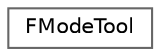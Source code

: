digraph "Graphical Class Hierarchy"
{
 // INTERACTIVE_SVG=YES
 // LATEX_PDF_SIZE
  bgcolor="transparent";
  edge [fontname=Helvetica,fontsize=10,labelfontname=Helvetica,labelfontsize=10];
  node [fontname=Helvetica,fontsize=10,shape=box,height=0.2,width=0.4];
  rankdir="LR";
  Node0 [id="Node000000",label="FModeTool",height=0.2,width=0.4,color="grey40", fillcolor="white", style="filled",URL="$d5/d77/classFModeTool.html",tooltip="Base class for all editor mode tools."];
}
